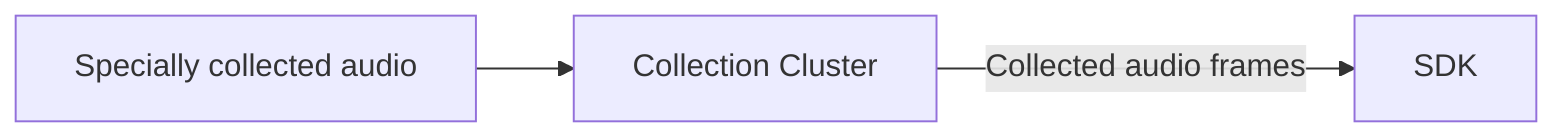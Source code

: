 flowchart LR
  A["Specially collected audio"]
  B["Collection Cluster"]
  C["SDK"]
  
  A --> B
  B --> |"Collected audio frames"| C